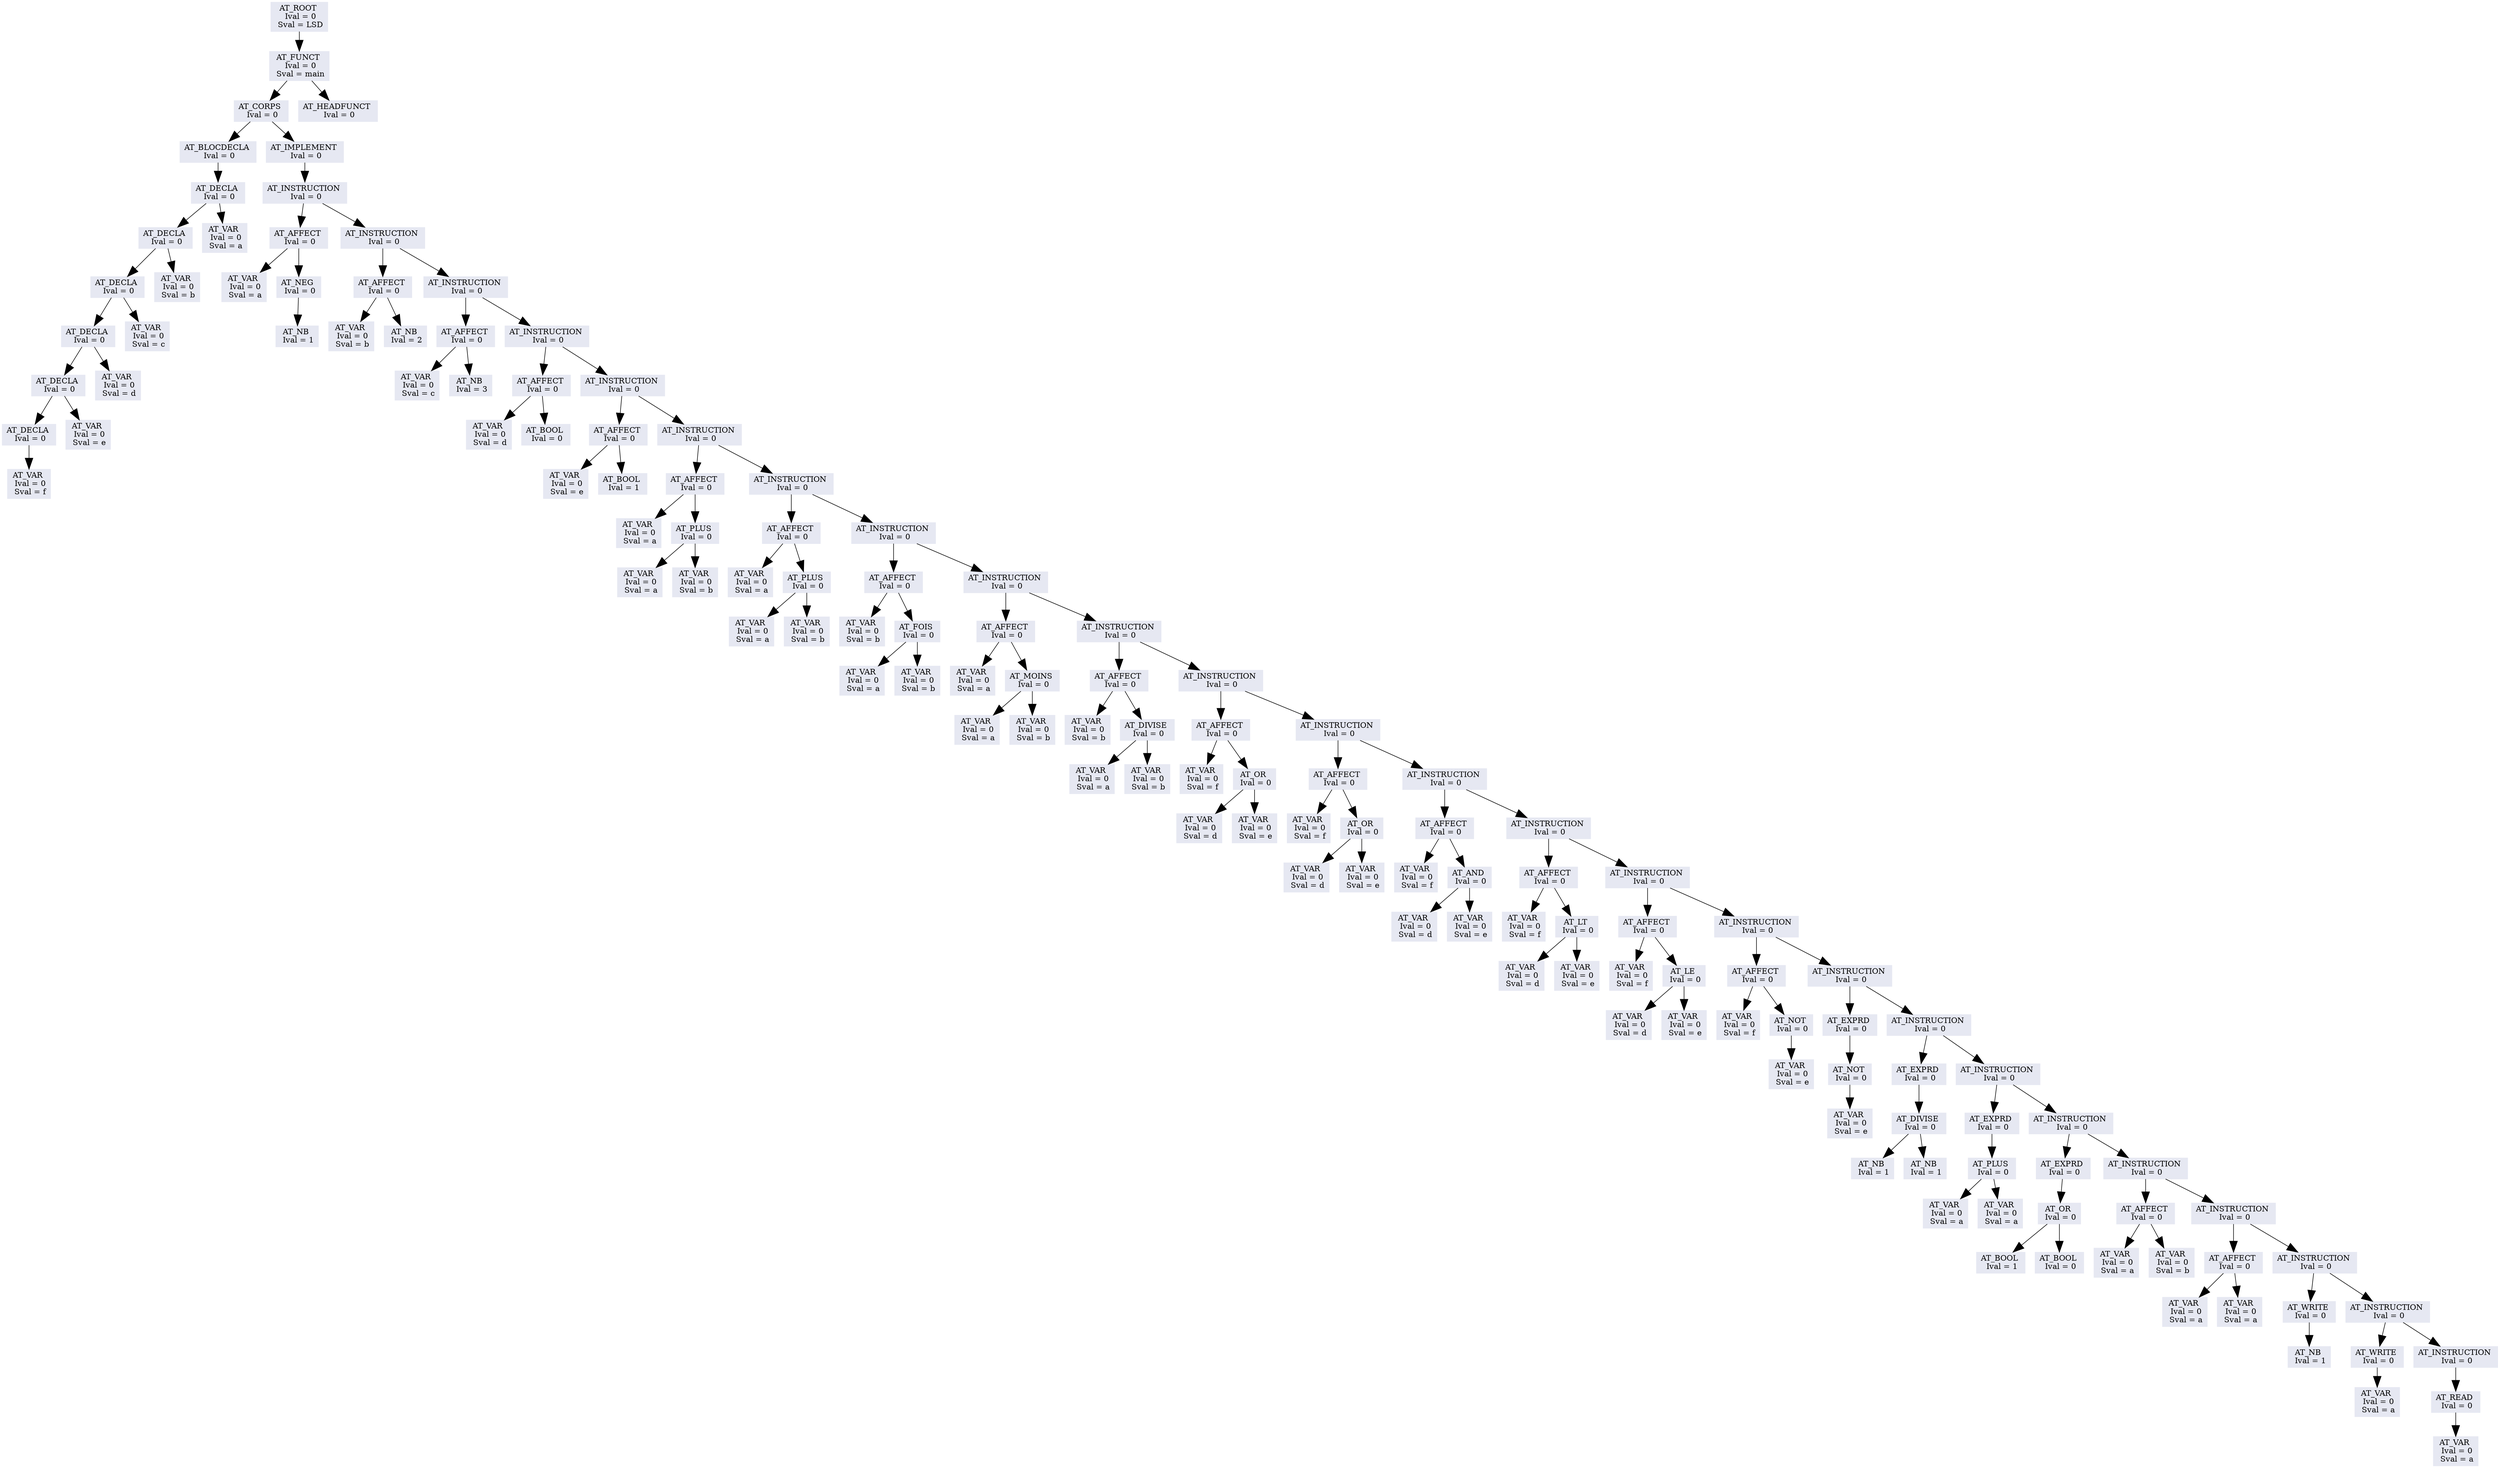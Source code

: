 //dot -Tjpg -oArbreGraph.jpg ArbreGraph.dot
digraph LSD12{
	bgcolor=white
	node [color="#9DACBF", fontcolor="#000000", style=filled];
	edge [arrowsize=2, color="#000000"];

// A remplacer avec ce qu'il y a entre ";*** BEGIN printTreeGraphViz(..) +locations ***" et ";*** END printTreeGraphViz(..) +locations ***"

"0x9bd2518";
"0x9bd2518"[shape=box, color="#e6e8f2", fontcolor="#000000",label="AT_ROOT \n Ival = 0\n Sval = LSD"];
"0x9bd2518" -> "0x9bd24f8";
"0x9bd24f8"[shape=box, color="#e6e8f2", fontcolor="#000000",label="AT_FUNCT \n Ival = 0\n Sval = main"];
"0x9bd24f8" -> "0x9bd24d8";
"0x9bd24f8" -> "0x9bd1078";
"0x9bd24d8"[shape=box, color="#e6e8f2", fontcolor="#000000",label="AT_CORPS \n Ival = 0"];
"0x9bd24d8" -> "0x9bd1278";
"0x9bd24d8" -> "0x9bd24b8";
"0x9bd1278"[shape=box, color="#e6e8f2", fontcolor="#000000",label="AT_BLOCDECLA \n Ival = 0"];
"0x9bd1278" -> "0x9bd1258";
"0x9bd1258"[shape=box, color="#e6e8f2", fontcolor="#000000",label="AT_DECLA \n Ival = 0"];
"0x9bd1258" -> "0x9bd1238";
"0x9bd1258" -> "0x9bd10a8";
"0x9bd1238"[shape=box, color="#e6e8f2", fontcolor="#000000",label="AT_DECLA \n Ival = 0"];
"0x9bd1238" -> "0x9bd1218";
"0x9bd1238" -> "0x9bd10d8";
"0x9bd1218"[shape=box, color="#e6e8f2", fontcolor="#000000",label="AT_DECLA \n Ival = 0"];
"0x9bd1218" -> "0x9bd11f8";
"0x9bd1218" -> "0x9bd1108";
"0x9bd11f8"[shape=box, color="#e6e8f2", fontcolor="#000000",label="AT_DECLA \n Ival = 0"];
"0x9bd11f8" -> "0x9bd11d8";
"0x9bd11f8" -> "0x9bd1138";
"0x9bd11d8"[shape=box, color="#e6e8f2", fontcolor="#000000",label="AT_DECLA \n Ival = 0"];
"0x9bd11d8" -> "0x9bd11b8";
"0x9bd11d8" -> "0x9bd1168";
"0x9bd11b8"[shape=box, color="#e6e8f2", fontcolor="#000000",label="AT_DECLA \n Ival = 0"];
"0x9bd11b8" -> "0x9bd1198";
"0x9bd1198"[shape=box, color="#e6e8f2", fontcolor="#000000",label="AT_VAR \n Ival = 0\n Sval = f"];
"0x9bd1168"[shape=box, color="#e6e8f2", fontcolor="#000000",label="AT_VAR \n Ival = 0\n Sval = e"];
"0x9bd1138"[shape=box, color="#e6e8f2", fontcolor="#000000",label="AT_VAR \n Ival = 0\n Sval = d"];
"0x9bd1108"[shape=box, color="#e6e8f2", fontcolor="#000000",label="AT_VAR \n Ival = 0\n Sval = c"];
"0x9bd10d8"[shape=box, color="#e6e8f2", fontcolor="#000000",label="AT_VAR \n Ival = 0\n Sval = b"];
"0x9bd10a8"[shape=box, color="#e6e8f2", fontcolor="#000000",label="AT_VAR \n Ival = 0\n Sval = a"];
"0x9bd24b8"[shape=box, color="#e6e8f2", fontcolor="#000000",label="AT_IMPLEMENT \n Ival = 0"];
"0x9bd24b8" -> "0x9bd2498";
"0x9bd2498"[shape=box, color="#e6e8f2", fontcolor="#000000",label="AT_INSTRUCTION \n Ival = 0"];
"0x9bd2498" -> "0x9bd1308";
"0x9bd2498" -> "0x9bd2478";
"0x9bd1308"[shape=box, color="#e6e8f2", fontcolor="#000000",label="AT_AFFECT \n Ival = 0"];
"0x9bd1308" -> "0x9bd12a8";
"0x9bd1308" -> "0x9bd12e8";
"0x9bd12a8"[shape=box, color="#e6e8f2", fontcolor="#000000",label="AT_VAR \n Ival = 0\n Sval = a"];
"0x9bd12e8"[shape=box, color="#e6e8f2", fontcolor="#000000",label="AT_NEG \n Ival = 0"];
"0x9bd12e8" -> "0x9bd12c8";
"0x9bd12c8"[shape=box, color="#e6e8f2", fontcolor="#000000",label="AT_NB \n Ival = 1"];
"0x9bd2478"[shape=box, color="#e6e8f2", fontcolor="#000000",label="AT_INSTRUCTION \n Ival = 0"];
"0x9bd2478" -> "0x9bd1378";
"0x9bd2478" -> "0x9bd2458";
"0x9bd1378"[shape=box, color="#e6e8f2", fontcolor="#000000",label="AT_AFFECT \n Ival = 0"];
"0x9bd1378" -> "0x9bd1338";
"0x9bd1378" -> "0x9bd1358";
"0x9bd1338"[shape=box, color="#e6e8f2", fontcolor="#000000",label="AT_VAR \n Ival = 0\n Sval = b"];
"0x9bd1358"[shape=box, color="#e6e8f2", fontcolor="#000000",label="AT_NB \n Ival = 2"];
"0x9bd2458"[shape=box, color="#e6e8f2", fontcolor="#000000",label="AT_INSTRUCTION \n Ival = 0"];
"0x9bd2458" -> "0x9bd13e8";
"0x9bd2458" -> "0x9bd2438";
"0x9bd13e8"[shape=box, color="#e6e8f2", fontcolor="#000000",label="AT_AFFECT \n Ival = 0"];
"0x9bd13e8" -> "0x9bd13a8";
"0x9bd13e8" -> "0x9bd13c8";
"0x9bd13a8"[shape=box, color="#e6e8f2", fontcolor="#000000",label="AT_VAR \n Ival = 0\n Sval = c"];
"0x9bd13c8"[shape=box, color="#e6e8f2", fontcolor="#000000",label="AT_NB \n Ival = 3"];
"0x9bd2438"[shape=box, color="#e6e8f2", fontcolor="#000000",label="AT_INSTRUCTION \n Ival = 0"];
"0x9bd2438" -> "0x9bd1458";
"0x9bd2438" -> "0x9bd2418";
"0x9bd1458"[shape=box, color="#e6e8f2", fontcolor="#000000",label="AT_AFFECT \n Ival = 0"];
"0x9bd1458" -> "0x9bd1418";
"0x9bd1458" -> "0x9bd1438";
"0x9bd1418"[shape=box, color="#e6e8f2", fontcolor="#000000",label="AT_VAR \n Ival = 0\n Sval = d"];
"0x9bd1438"[shape=box, color="#e6e8f2", fontcolor="#000000",label="AT_BOOL \n Ival = 0"];
"0x9bd2418"[shape=box, color="#e6e8f2", fontcolor="#000000",label="AT_INSTRUCTION \n Ival = 0"];
"0x9bd2418" -> "0x9bd14c8";
"0x9bd2418" -> "0x9bd23f8";
"0x9bd14c8"[shape=box, color="#e6e8f2", fontcolor="#000000",label="AT_AFFECT \n Ival = 0"];
"0x9bd14c8" -> "0x9bd1488";
"0x9bd14c8" -> "0x9bd14a8";
"0x9bd1488"[shape=box, color="#e6e8f2", fontcolor="#000000",label="AT_VAR \n Ival = 0\n Sval = e"];
"0x9bd14a8"[shape=box, color="#e6e8f2", fontcolor="#000000",label="AT_BOOL \n Ival = 1"];
"0x9bd23f8"[shape=box, color="#e6e8f2", fontcolor="#000000",label="AT_INSTRUCTION \n Ival = 0"];
"0x9bd23f8" -> "0x9bd1598";
"0x9bd23f8" -> "0x9bd23d8";
"0x9bd1598"[shape=box, color="#e6e8f2", fontcolor="#000000",label="AT_AFFECT \n Ival = 0"];
"0x9bd1598" -> "0x9bd14f8";
"0x9bd1598" -> "0x9bd1578";
"0x9bd14f8"[shape=box, color="#e6e8f2", fontcolor="#000000",label="AT_VAR \n Ival = 0\n Sval = a"];
"0x9bd1578"[shape=box, color="#e6e8f2", fontcolor="#000000",label="AT_PLUS \n Ival = 0"];
"0x9bd1578" -> "0x9bd1528";
"0x9bd1578" -> "0x9bd1558";
"0x9bd1528"[shape=box, color="#e6e8f2", fontcolor="#000000",label="AT_VAR \n Ival = 0\n Sval = a"];
"0x9bd1558"[shape=box, color="#e6e8f2", fontcolor="#000000",label="AT_VAR \n Ival = 0\n Sval = b"];
"0x9bd23d8"[shape=box, color="#e6e8f2", fontcolor="#000000",label="AT_INSTRUCTION \n Ival = 0"];
"0x9bd23d8" -> "0x9bd1668";
"0x9bd23d8" -> "0x9bd23b8";
"0x9bd1668"[shape=box, color="#e6e8f2", fontcolor="#000000",label="AT_AFFECT \n Ival = 0"];
"0x9bd1668" -> "0x9bd15c8";
"0x9bd1668" -> "0x9bd1648";
"0x9bd15c8"[shape=box, color="#e6e8f2", fontcolor="#000000",label="AT_VAR \n Ival = 0\n Sval = a"];
"0x9bd1648"[shape=box, color="#e6e8f2", fontcolor="#000000",label="AT_PLUS \n Ival = 0"];
"0x9bd1648" -> "0x9bd15f8";
"0x9bd1648" -> "0x9bd1628";
"0x9bd15f8"[shape=box, color="#e6e8f2", fontcolor="#000000",label="AT_VAR \n Ival = 0\n Sval = a"];
"0x9bd1628"[shape=box, color="#e6e8f2", fontcolor="#000000",label="AT_VAR \n Ival = 0\n Sval = b"];
"0x9bd23b8"[shape=box, color="#e6e8f2", fontcolor="#000000",label="AT_INSTRUCTION \n Ival = 0"];
"0x9bd23b8" -> "0x9bd1738";
"0x9bd23b8" -> "0x9bd2398";
"0x9bd1738"[shape=box, color="#e6e8f2", fontcolor="#000000",label="AT_AFFECT \n Ival = 0"];
"0x9bd1738" -> "0x9bd1698";
"0x9bd1738" -> "0x9bd1718";
"0x9bd1698"[shape=box, color="#e6e8f2", fontcolor="#000000",label="AT_VAR \n Ival = 0\n Sval = b"];
"0x9bd1718"[shape=box, color="#e6e8f2", fontcolor="#000000",label="AT_FOIS \n Ival = 0"];
"0x9bd1718" -> "0x9bd16c8";
"0x9bd1718" -> "0x9bd16f8";
"0x9bd16c8"[shape=box, color="#e6e8f2", fontcolor="#000000",label="AT_VAR \n Ival = 0\n Sval = a"];
"0x9bd16f8"[shape=box, color="#e6e8f2", fontcolor="#000000",label="AT_VAR \n Ival = 0\n Sval = b"];
"0x9bd2398"[shape=box, color="#e6e8f2", fontcolor="#000000",label="AT_INSTRUCTION \n Ival = 0"];
"0x9bd2398" -> "0x9bd1808";
"0x9bd2398" -> "0x9bd2378";
"0x9bd1808"[shape=box, color="#e6e8f2", fontcolor="#000000",label="AT_AFFECT \n Ival = 0"];
"0x9bd1808" -> "0x9bd1768";
"0x9bd1808" -> "0x9bd17e8";
"0x9bd1768"[shape=box, color="#e6e8f2", fontcolor="#000000",label="AT_VAR \n Ival = 0\n Sval = a"];
"0x9bd17e8"[shape=box, color="#e6e8f2", fontcolor="#000000",label="AT_MOINS \n Ival = 0"];
"0x9bd17e8" -> "0x9bd1798";
"0x9bd17e8" -> "0x9bd17c8";
"0x9bd1798"[shape=box, color="#e6e8f2", fontcolor="#000000",label="AT_VAR \n Ival = 0\n Sval = a"];
"0x9bd17c8"[shape=box, color="#e6e8f2", fontcolor="#000000",label="AT_VAR \n Ival = 0\n Sval = b"];
"0x9bd2378"[shape=box, color="#e6e8f2", fontcolor="#000000",label="AT_INSTRUCTION \n Ival = 0"];
"0x9bd2378" -> "0x9bd18d8";
"0x9bd2378" -> "0x9bd2358";
"0x9bd18d8"[shape=box, color="#e6e8f2", fontcolor="#000000",label="AT_AFFECT \n Ival = 0"];
"0x9bd18d8" -> "0x9bd1838";
"0x9bd18d8" -> "0x9bd18b8";
"0x9bd1838"[shape=box, color="#e6e8f2", fontcolor="#000000",label="AT_VAR \n Ival = 0\n Sval = b"];
"0x9bd18b8"[shape=box, color="#e6e8f2", fontcolor="#000000",label="AT_DIVISE \n Ival = 0"];
"0x9bd18b8" -> "0x9bd1868";
"0x9bd18b8" -> "0x9bd1898";
"0x9bd1868"[shape=box, color="#e6e8f2", fontcolor="#000000",label="AT_VAR \n Ival = 0\n Sval = a"];
"0x9bd1898"[shape=box, color="#e6e8f2", fontcolor="#000000",label="AT_VAR \n Ival = 0\n Sval = b"];
"0x9bd2358"[shape=box, color="#e6e8f2", fontcolor="#000000",label="AT_INSTRUCTION \n Ival = 0"];
"0x9bd2358" -> "0x9bd19a8";
"0x9bd2358" -> "0x9bd2338";
"0x9bd19a8"[shape=box, color="#e6e8f2", fontcolor="#000000",label="AT_AFFECT \n Ival = 0"];
"0x9bd19a8" -> "0x9bd1908";
"0x9bd19a8" -> "0x9bd1988";
"0x9bd1908"[shape=box, color="#e6e8f2", fontcolor="#000000",label="AT_VAR \n Ival = 0\n Sval = f"];
"0x9bd1988"[shape=box, color="#e6e8f2", fontcolor="#000000",label="AT_OR \n Ival = 0"];
"0x9bd1988" -> "0x9bd1938";
"0x9bd1988" -> "0x9bd1968";
"0x9bd1938"[shape=box, color="#e6e8f2", fontcolor="#000000",label="AT_VAR \n Ival = 0\n Sval = d"];
"0x9bd1968"[shape=box, color="#e6e8f2", fontcolor="#000000",label="AT_VAR \n Ival = 0\n Sval = e"];
"0x9bd2338"[shape=box, color="#e6e8f2", fontcolor="#000000",label="AT_INSTRUCTION \n Ival = 0"];
"0x9bd2338" -> "0x9bd1a78";
"0x9bd2338" -> "0x9bd2318";
"0x9bd1a78"[shape=box, color="#e6e8f2", fontcolor="#000000",label="AT_AFFECT \n Ival = 0"];
"0x9bd1a78" -> "0x9bd19d8";
"0x9bd1a78" -> "0x9bd1a58";
"0x9bd19d8"[shape=box, color="#e6e8f2", fontcolor="#000000",label="AT_VAR \n Ival = 0\n Sval = f"];
"0x9bd1a58"[shape=box, color="#e6e8f2", fontcolor="#000000",label="AT_OR \n Ival = 0"];
"0x9bd1a58" -> "0x9bd1a08";
"0x9bd1a58" -> "0x9bd1a38";
"0x9bd1a08"[shape=box, color="#e6e8f2", fontcolor="#000000",label="AT_VAR \n Ival = 0\n Sval = d"];
"0x9bd1a38"[shape=box, color="#e6e8f2", fontcolor="#000000",label="AT_VAR \n Ival = 0\n Sval = e"];
"0x9bd2318"[shape=box, color="#e6e8f2", fontcolor="#000000",label="AT_INSTRUCTION \n Ival = 0"];
"0x9bd2318" -> "0x9bd1b48";
"0x9bd2318" -> "0x9bd22f8";
"0x9bd1b48"[shape=box, color="#e6e8f2", fontcolor="#000000",label="AT_AFFECT \n Ival = 0"];
"0x9bd1b48" -> "0x9bd1aa8";
"0x9bd1b48" -> "0x9bd1b28";
"0x9bd1aa8"[shape=box, color="#e6e8f2", fontcolor="#000000",label="AT_VAR \n Ival = 0\n Sval = f"];
"0x9bd1b28"[shape=box, color="#e6e8f2", fontcolor="#000000",label="AT_AND \n Ival = 0"];
"0x9bd1b28" -> "0x9bd1ad8";
"0x9bd1b28" -> "0x9bd1b08";
"0x9bd1ad8"[shape=box, color="#e6e8f2", fontcolor="#000000",label="AT_VAR \n Ival = 0\n Sval = d"];
"0x9bd1b08"[shape=box, color="#e6e8f2", fontcolor="#000000",label="AT_VAR \n Ival = 0\n Sval = e"];
"0x9bd22f8"[shape=box, color="#e6e8f2", fontcolor="#000000",label="AT_INSTRUCTION \n Ival = 0"];
"0x9bd22f8" -> "0x9bd1c18";
"0x9bd22f8" -> "0x9bd22d8";
"0x9bd1c18"[shape=box, color="#e6e8f2", fontcolor="#000000",label="AT_AFFECT \n Ival = 0"];
"0x9bd1c18" -> "0x9bd1b78";
"0x9bd1c18" -> "0x9bd1bf8";
"0x9bd1b78"[shape=box, color="#e6e8f2", fontcolor="#000000",label="AT_VAR \n Ival = 0\n Sval = f"];
"0x9bd1bf8"[shape=box, color="#e6e8f2", fontcolor="#000000",label="AT_LT \n Ival = 0"];
"0x9bd1bf8" -> "0x9bd1ba8";
"0x9bd1bf8" -> "0x9bd1bd8";
"0x9bd1ba8"[shape=box, color="#e6e8f2", fontcolor="#000000",label="AT_VAR \n Ival = 0\n Sval = d"];
"0x9bd1bd8"[shape=box, color="#e6e8f2", fontcolor="#000000",label="AT_VAR \n Ival = 0\n Sval = e"];
"0x9bd22d8"[shape=box, color="#e6e8f2", fontcolor="#000000",label="AT_INSTRUCTION \n Ival = 0"];
"0x9bd22d8" -> "0x9bd1ce8";
"0x9bd22d8" -> "0x9bd22b8";
"0x9bd1ce8"[shape=box, color="#e6e8f2", fontcolor="#000000",label="AT_AFFECT \n Ival = 0"];
"0x9bd1ce8" -> "0x9bd1c48";
"0x9bd1ce8" -> "0x9bd1cc8";
"0x9bd1c48"[shape=box, color="#e6e8f2", fontcolor="#000000",label="AT_VAR \n Ival = 0\n Sval = f"];
"0x9bd1cc8"[shape=box, color="#e6e8f2", fontcolor="#000000",label="AT_LE \n Ival = 0"];
"0x9bd1cc8" -> "0x9bd1c78";
"0x9bd1cc8" -> "0x9bd1ca8";
"0x9bd1c78"[shape=box, color="#e6e8f2", fontcolor="#000000",label="AT_VAR \n Ival = 0\n Sval = d"];
"0x9bd1ca8"[shape=box, color="#e6e8f2", fontcolor="#000000",label="AT_VAR \n Ival = 0\n Sval = e"];
"0x9bd22b8"[shape=box, color="#e6e8f2", fontcolor="#000000",label="AT_INSTRUCTION \n Ival = 0"];
"0x9bd22b8" -> "0x9bd1d88";
"0x9bd22b8" -> "0x9bd2298";
"0x9bd1d88"[shape=box, color="#e6e8f2", fontcolor="#000000",label="AT_AFFECT \n Ival = 0"];
"0x9bd1d88" -> "0x9bd1d18";
"0x9bd1d88" -> "0x9bd1d68";
"0x9bd1d18"[shape=box, color="#e6e8f2", fontcolor="#000000",label="AT_VAR \n Ival = 0\n Sval = f"];
"0x9bd1d68"[shape=box, color="#e6e8f2", fontcolor="#000000",label="AT_NOT \n Ival = 0"];
"0x9bd1d68" -> "0x9bd1d48";
"0x9bd1d48"[shape=box, color="#e6e8f2", fontcolor="#000000",label="AT_VAR \n Ival = 0\n Sval = e"];
"0x9bd2298"[shape=box, color="#e6e8f2", fontcolor="#000000",label="AT_INSTRUCTION \n Ival = 0"];
"0x9bd2298" -> "0x9bd1df8";
"0x9bd2298" -> "0x9bd2278";
"0x9bd1df8"[shape=box, color="#e6e8f2", fontcolor="#000000",label="AT_EXPRD \n Ival = 0"];
"0x9bd1df8" -> "0x9bd1dd8";
"0x9bd1dd8"[shape=box, color="#e6e8f2", fontcolor="#000000",label="AT_NOT \n Ival = 0"];
"0x9bd1dd8" -> "0x9bd1db8";
"0x9bd1db8"[shape=box, color="#e6e8f2", fontcolor="#000000",label="AT_VAR \n Ival = 0\n Sval = e"];
"0x9bd2278"[shape=box, color="#e6e8f2", fontcolor="#000000",label="AT_INSTRUCTION \n Ival = 0"];
"0x9bd2278" -> "0x9bd1e78";
"0x9bd2278" -> "0x9bd2258";
"0x9bd1e78"[shape=box, color="#e6e8f2", fontcolor="#000000",label="AT_EXPRD \n Ival = 0"];
"0x9bd1e78" -> "0x9bd1e58";
"0x9bd1e58"[shape=box, color="#e6e8f2", fontcolor="#000000",label="AT_DIVISE \n Ival = 0"];
"0x9bd1e58" -> "0x9bd1e18";
"0x9bd1e58" -> "0x9bd1e38";
"0x9bd1e18"[shape=box, color="#e6e8f2", fontcolor="#000000",label="AT_NB \n Ival = 1"];
"0x9bd1e38"[shape=box, color="#e6e8f2", fontcolor="#000000",label="AT_NB \n Ival = 1"];
"0x9bd2258"[shape=box, color="#e6e8f2", fontcolor="#000000",label="AT_INSTRUCTION \n Ival = 0"];
"0x9bd2258" -> "0x9bd1f18";
"0x9bd2258" -> "0x9bd2238";
"0x9bd1f18"[shape=box, color="#e6e8f2", fontcolor="#000000",label="AT_EXPRD \n Ival = 0"];
"0x9bd1f18" -> "0x9bd1ef8";
"0x9bd1ef8"[shape=box, color="#e6e8f2", fontcolor="#000000",label="AT_PLUS \n Ival = 0"];
"0x9bd1ef8" -> "0x9bd1ea8";
"0x9bd1ef8" -> "0x9bd1ed8";
"0x9bd1ea8"[shape=box, color="#e6e8f2", fontcolor="#000000",label="AT_VAR \n Ival = 0\n Sval = a"];
"0x9bd1ed8"[shape=box, color="#e6e8f2", fontcolor="#000000",label="AT_VAR \n Ival = 0\n Sval = a"];
"0x9bd2238"[shape=box, color="#e6e8f2", fontcolor="#000000",label="AT_INSTRUCTION \n Ival = 0"];
"0x9bd2238" -> "0x9bd1f98";
"0x9bd2238" -> "0x9bd2218";
"0x9bd1f98"[shape=box, color="#e6e8f2", fontcolor="#000000",label="AT_EXPRD \n Ival = 0"];
"0x9bd1f98" -> "0x9bd1f78";
"0x9bd1f78"[shape=box, color="#e6e8f2", fontcolor="#000000",label="AT_OR \n Ival = 0"];
"0x9bd1f78" -> "0x9bd1f38";
"0x9bd1f78" -> "0x9bd1f58";
"0x9bd1f38"[shape=box, color="#e6e8f2", fontcolor="#000000",label="AT_BOOL \n Ival = 1"];
"0x9bd1f58"[shape=box, color="#e6e8f2", fontcolor="#000000",label="AT_BOOL \n Ival = 0"];
"0x9bd2218"[shape=box, color="#e6e8f2", fontcolor="#000000",label="AT_INSTRUCTION \n Ival = 0"];
"0x9bd2218" -> "0x9bd2018";
"0x9bd2218" -> "0x9bd21f8";
"0x9bd2018"[shape=box, color="#e6e8f2", fontcolor="#000000",label="AT_AFFECT \n Ival = 0"];
"0x9bd2018" -> "0x9bd1fc8";
"0x9bd2018" -> "0x9bd1ff8";
"0x9bd1fc8"[shape=box, color="#e6e8f2", fontcolor="#000000",label="AT_VAR \n Ival = 0\n Sval = a"];
"0x9bd1ff8"[shape=box, color="#e6e8f2", fontcolor="#000000",label="AT_VAR \n Ival = 0\n Sval = b"];
"0x9bd21f8"[shape=box, color="#e6e8f2", fontcolor="#000000",label="AT_INSTRUCTION \n Ival = 0"];
"0x9bd21f8" -> "0x9bd2098";
"0x9bd21f8" -> "0x9bd21d8";
"0x9bd2098"[shape=box, color="#e6e8f2", fontcolor="#000000",label="AT_AFFECT \n Ival = 0"];
"0x9bd2098" -> "0x9bd2048";
"0x9bd2098" -> "0x9bd2078";
"0x9bd2048"[shape=box, color="#e6e8f2", fontcolor="#000000",label="AT_VAR \n Ival = 0\n Sval = a"];
"0x9bd2078"[shape=box, color="#e6e8f2", fontcolor="#000000",label="AT_VAR \n Ival = 0\n Sval = a"];
"0x9bd21d8"[shape=box, color="#e6e8f2", fontcolor="#000000",label="AT_INSTRUCTION \n Ival = 0"];
"0x9bd21d8" -> "0x9bd20d8";
"0x9bd21d8" -> "0x9bd21b8";
"0x9bd20d8"[shape=box, color="#e6e8f2", fontcolor="#000000",label="AT_WRITE \n Ival = 0"];
"0x9bd20d8" -> "0x9bd20b8";
"0x9bd20b8"[shape=box, color="#e6e8f2", fontcolor="#000000",label="AT_NB \n Ival = 1"];
"0x9bd21b8"[shape=box, color="#e6e8f2", fontcolor="#000000",label="AT_INSTRUCTION \n Ival = 0"];
"0x9bd21b8" -> "0x9bd2128";
"0x9bd21b8" -> "0x9bd2198";
"0x9bd2128"[shape=box, color="#e6e8f2", fontcolor="#000000",label="AT_WRITE \n Ival = 0"];
"0x9bd2128" -> "0x9bd2108";
"0x9bd2108"[shape=box, color="#e6e8f2", fontcolor="#000000",label="AT_VAR \n Ival = 0\n Sval = a"];
"0x9bd2198"[shape=box, color="#e6e8f2", fontcolor="#000000",label="AT_INSTRUCTION \n Ival = 0"];
"0x9bd2198" -> "0x9bd2178";
"0x9bd2178"[shape=box, color="#e6e8f2", fontcolor="#000000",label="AT_READ \n Ival = 0"];
"0x9bd2178" -> "0x9bd2158";
"0x9bd2158"[shape=box, color="#e6e8f2", fontcolor="#000000",label="AT_VAR \n Ival = 0\n Sval = a"];
"0x9bd1078"[shape=box, color="#e6e8f2", fontcolor="#000000",label="AT_HEADFUNCT \n Ival = 0"];
}
